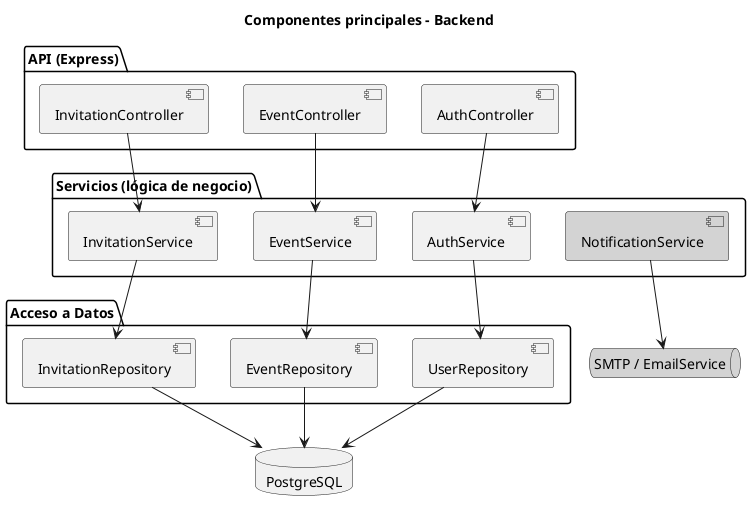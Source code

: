 @startuml
title Componentes principales - Backend

package "API (Express)" {
  [AuthController]
  [EventController]
  [InvitationController]
}

package "Servicios (lógica de negocio)" {
  [AuthService]
  [EventService]
  [InvitationService]
  [NotificationService] #LightGray
}

package "Acceso a Datos" {
  [UserRepository]
  [EventRepository]
  [InvitationRepository]
}

database "PostgreSQL" as DB
queue "SMTP / EmailService" as Email #LightGray

AuthController --> AuthService
EventController --> EventService
InvitationController --> InvitationService

AuthService --> UserRepository
EventService --> EventRepository
InvitationService --> InvitationRepository
NotificationService --> Email

UserRepository --> DB
EventRepository --> DB
InvitationRepository --> DB
@enduml
